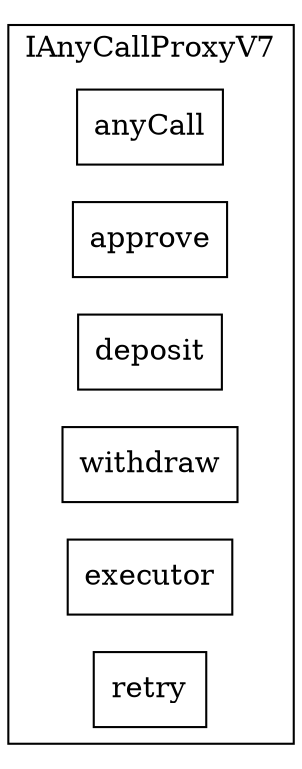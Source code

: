 strict digraph {
rankdir="LR"
node [shape=box]
subgraph cluster_448_IAnyCallProxyV7 {
label = "IAnyCallProxyV7"
"448_anyCall" [label="anyCall"]
"448_approve" [label="approve"]
"448_deposit" [label="deposit"]
"448_withdraw" [label="withdraw"]
"448_executor" [label="executor"]
"448_retry" [label="retry"]
}subgraph cluster_solidity {
label = "[Solidity]"
}
}